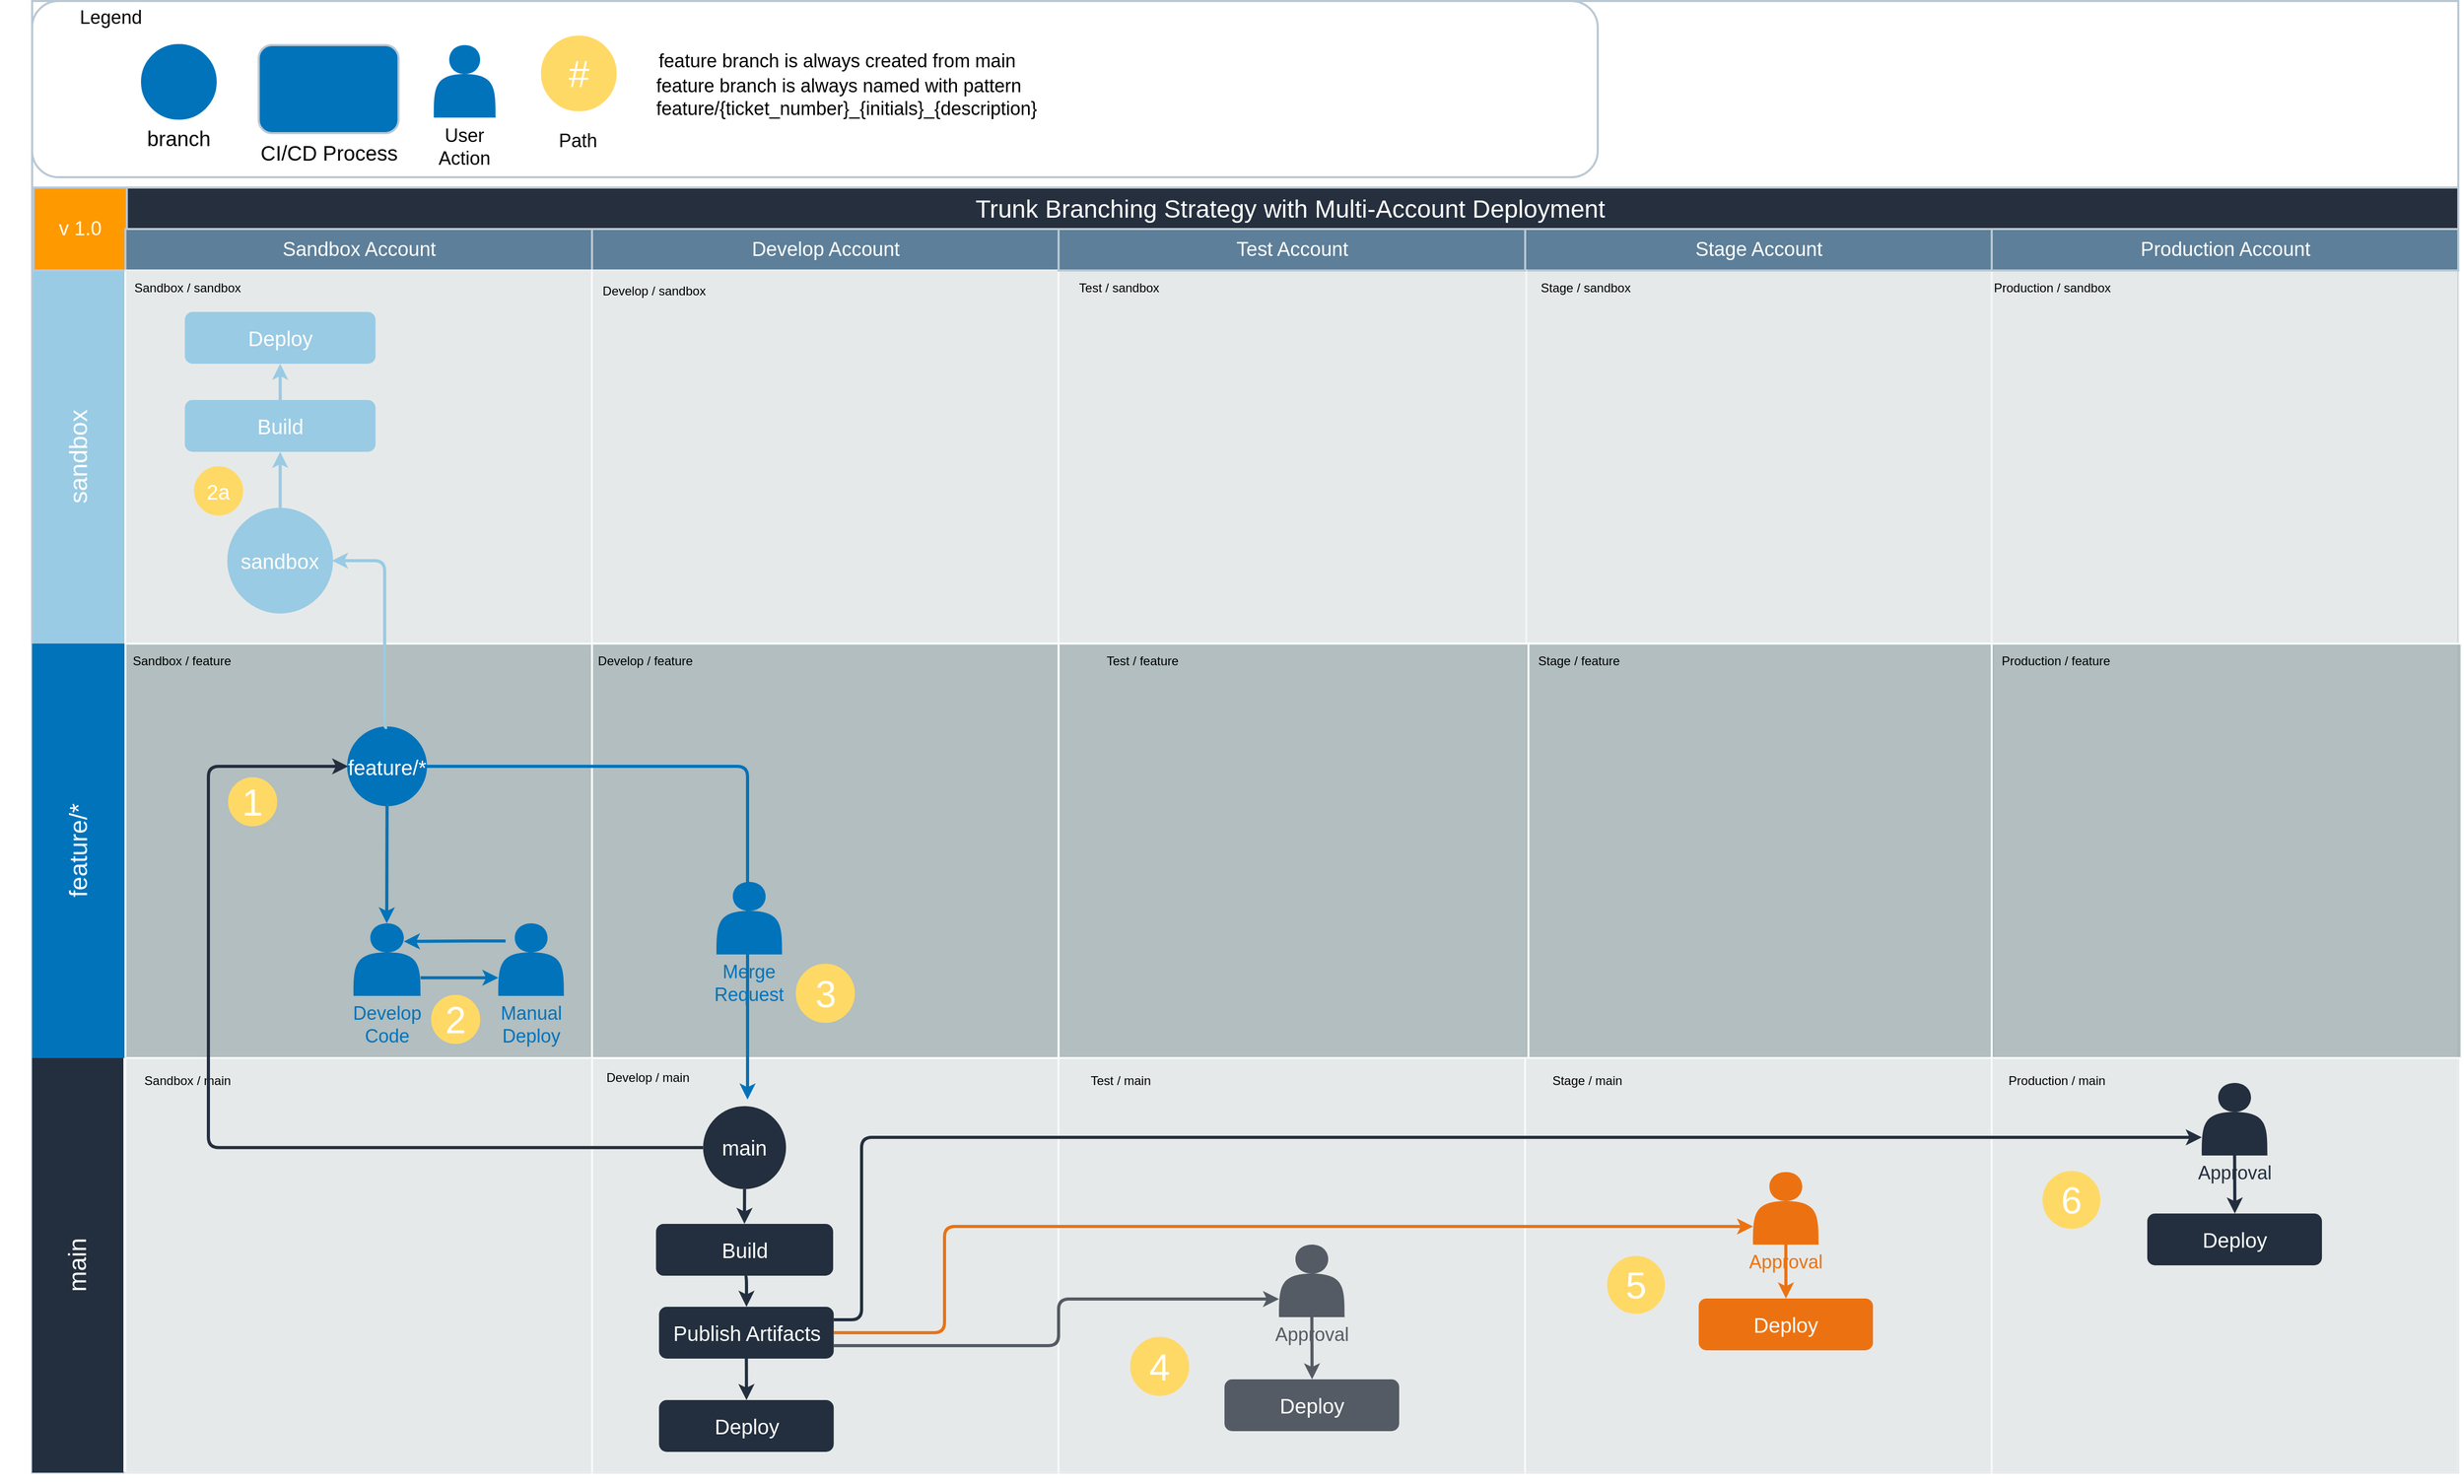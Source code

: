 <mxfile version="17.2.4" type="device"><diagram id="6a731a19-8d31-9384-78a2-239565b7b9f0" name="Page-1"><mxGraphModel dx="2733" dy="1470" grid="1" gridSize="10" guides="1" tooltips="1" connect="1" arrows="1" fold="1" page="1" pageScale="1" pageWidth="1169" pageHeight="827" background="none" math="0" shadow="0"><root><mxCell id="0"/><mxCell id="1" parent="0"/><mxCell id="vokwhN9IxyBYqzhj8d0K-812" value="" style="rounded=0;whiteSpace=wrap;html=1;labelBackgroundColor=none;fontFamily=Helvetica;fontSize=18;fontColor=#000000;strokeColor=#BAC8D3;strokeWidth=2;fillColor=#FFFFFF;" parent="1" vertex="1"><mxGeometry x="150" y="540" width="2340" height="1420" as="geometry"/></mxCell><mxCell id="vokwhN9IxyBYqzhj8d0K-710" value="" style="group" parent="1" vertex="1" connectable="0"><mxGeometry x="690" y="1570" width="450" height="400" as="geometry"/></mxCell><mxCell id="vokwhN9IxyBYqzhj8d0K-711" value="" style="strokeColor=#FFFFFF;fillColor=#D5DBDB;fontSize=18;strokeWidth=2;fontFamily=Helvetica;html=1;opacity=60;" parent="vokwhN9IxyBYqzhj8d0K-710" vertex="1"><mxGeometry y="-10" width="450" height="400" as="geometry"/></mxCell><mxCell id="vokwhN9IxyBYqzhj8d0K-712" value="&lt;font style=&quot;font-size: 12px&quot;&gt;Develop&lt;/font&gt;&lt;span style=&quot;font-size: 12px&quot;&gt;&amp;nbsp;/ main&lt;/span&gt;" style="text;html=1;strokeColor=none;fillColor=none;align=center;verticalAlign=middle;whiteSpace=wrap;rounded=0;labelBackgroundColor=none;fontFamily=Helvetica;fontSize=18;fontColor=#000000;" parent="vokwhN9IxyBYqzhj8d0K-710" vertex="1"><mxGeometry x="-8.882e-15" y="-10.004" width="108" height="33.058" as="geometry"/></mxCell><mxCell id="vokwhN9IxyBYqzhj8d0K-212" value="main" style="ellipse;whiteSpace=wrap;html=1;aspect=fixed;fontFamily=Helvetica;fontSize=20;fontColor=#FFFFFF;strokeColor=none;strokeWidth=2;fillColor=#232F3E;" parent="vokwhN9IxyBYqzhj8d0K-710" vertex="1"><mxGeometry x="107.13" y="36.36" width="80" height="80" as="geometry"/></mxCell><mxCell id="vokwhN9IxyBYqzhj8d0K-258" value="Build" style="rounded=1;fillColor=#232F3E;strokeColor=none;strokeWidth=2;fontFamily=Helvetica;html=1;gradientColor=none;fontSize=20;fontColor=#FFFFFF" parent="vokwhN9IxyBYqzhj8d0K-710" vertex="1"><mxGeometry x="61.72" y="150" width="170.83" height="50" as="geometry"/></mxCell><mxCell id="vokwhN9IxyBYqzhj8d0K-263" value="Publish Artifacts" style="rounded=1;fillColor=#232F3E;strokeColor=none;strokeWidth=2;fontFamily=Helvetica;html=1;gradientColor=none;fontSize=20;fontColor=#FFFFFF" parent="vokwhN9IxyBYqzhj8d0K-710" vertex="1"><mxGeometry x="64.62" y="230" width="168.5" height="50" as="geometry"/></mxCell><mxCell id="vokwhN9IxyBYqzhj8d0K-265" value="" style="edgeStyle=elbowEdgeStyle;elbow=horizontal;strokeWidth=3;strokeColor=#232F3E;fontFamily=Helvetica;html=1;exitX=0.5;exitY=1;exitDx=0;exitDy=0;entryX=0.5;entryY=0;entryDx=0;entryDy=0;" parent="vokwhN9IxyBYqzhj8d0K-710" source="vokwhN9IxyBYqzhj8d0K-212" target="vokwhN9IxyBYqzhj8d0K-258" edge="1"><mxGeometry x="131.059" y="514.86" width="131.973" height="100" as="geometry"><mxPoint x="496.57" y="600" as="sourcePoint"/><mxPoint x="486.89" y="790" as="targetPoint"/><Array as="points"/></mxGeometry></mxCell><mxCell id="vokwhN9IxyBYqzhj8d0K-266" value="" style="edgeStyle=elbowEdgeStyle;elbow=horizontal;strokeWidth=3;strokeColor=#232F3E;fontFamily=Helvetica;html=1;entryX=0.5;entryY=0;entryDx=0;entryDy=0;exitX=0.5;exitY=1;exitDx=0;exitDy=0;" parent="vokwhN9IxyBYqzhj8d0K-710" source="vokwhN9IxyBYqzhj8d0K-258" target="vokwhN9IxyBYqzhj8d0K-263" edge="1"><mxGeometry x="-31.831" y="534.86" width="131.973" height="100" as="geometry"><mxPoint x="323.68" y="750" as="sourcePoint"/><mxPoint x="147" y="300" as="targetPoint"/><Array as="points"><mxPoint x="149" y="280"/></Array></mxGeometry></mxCell><mxCell id="G19nDHUB98t_2tu3P4ax-154" value="Deploy" style="rounded=1;fillColor=#232F3E;strokeColor=none;strokeWidth=2;fontFamily=Helvetica;html=1;gradientColor=none;fontSize=20;fontColor=#FFFFFF" vertex="1" parent="vokwhN9IxyBYqzhj8d0K-710"><mxGeometry x="64.62" y="320" width="168.5" height="50" as="geometry"/></mxCell><mxCell id="G19nDHUB98t_2tu3P4ax-155" value="" style="edgeStyle=elbowEdgeStyle;elbow=horizontal;strokeWidth=3;strokeColor=#232F3E;fontFamily=Helvetica;html=1;exitX=0.5;exitY=1;exitDx=0;exitDy=0;entryX=0.5;entryY=0;entryDx=0;entryDy=0;" edge="1" parent="vokwhN9IxyBYqzhj8d0K-710" source="vokwhN9IxyBYqzhj8d0K-263" target="G19nDHUB98t_2tu3P4ax-154"><mxGeometry x="-548.941" y="-1045.14" width="131.973" height="100" as="geometry"><mxPoint x="157.13" y="126.36" as="sourcePoint"/><mxPoint x="157.135" y="160" as="targetPoint"/><Array as="points"/></mxGeometry></mxCell><mxCell id="56" value="Trunk Branching Strategy with Multi-Account Deployment" style="strokeColor=#BAC8D3;fillColor=#252F3E;fontSize=24;strokeWidth=2;fontFamily=Helvetica;html=1;fontColor=#FFFFFF;fontStyle=0;spacingBottom=8;spacingRight=0;spacingLeft=83;" parent="1" vertex="1"><mxGeometry x="152.66" y="720" width="2337.34" height="50" as="geometry"/></mxCell><mxCell id="57" value="sandbox" style="strokeColor=none;fillColor=#99CBE4;fontSize=24;strokeWidth=2;horizontal=0;fontFamily=Helvetica;html=1;fontColor=#FFFFFF;fontStyle=0" parent="1" vertex="1"><mxGeometry x="151" y="800" width="88" height="360" as="geometry"/></mxCell><mxCell id="59" value="v 1.0" style="strokeColor=#BAC8D3;fillColor=#FF9900;fontSize=19;strokeWidth=2;fontFamily=Helvetica;html=1;labelBackgroundColor=none;fontColor=#FFFFFF;" parent="1" vertex="1"><mxGeometry x="151.33" y="720" width="90" height="80" as="geometry"/></mxCell><mxCell id="140" value="" style="group" parent="1" vertex="1" connectable="0"><mxGeometry x="240" y="760" width="1940" height="800" as="geometry"/></mxCell><mxCell id="141" value="Sandbox Account" style="strokeColor=#BAC8D3;fillColor=#5d7f99;fontSize=19;strokeWidth=2;fontFamily=Helvetica;html=1;labelBackgroundColor=none;fontColor=#FFFFFF;" parent="140" vertex="1"><mxGeometry width="450" height="40" as="geometry"/></mxCell><mxCell id="142" value="Develop Account" style="strokeColor=#BAC8D3;fillColor=#5d7f99;fontSize=19;strokeWidth=2;fontFamily=Helvetica;html=1;labelBackgroundColor=none;fontColor=#FFFFFF;" parent="140" vertex="1"><mxGeometry x="450" width="450" height="40" as="geometry"/></mxCell><mxCell id="vokwhN9IxyBYqzhj8d0K-638" value="" style="group" parent="140" vertex="1" connectable="0"><mxGeometry x="1401.42" y="-40" width="451" height="440" as="geometry"/></mxCell><mxCell id="vokwhN9IxyBYqzhj8d0K-639" value="" style="group" parent="vokwhN9IxyBYqzhj8d0K-638" vertex="1" connectable="0"><mxGeometry x="-51.42" y="80" width="451.004" height="360" as="geometry"/></mxCell><mxCell id="vokwhN9IxyBYqzhj8d0K-640" value="" style="strokeColor=#FFFFFF;fillColor=#D5DBDB;fontSize=18;strokeWidth=2;fontFamily=Helvetica;html=1;opacity=60;" parent="vokwhN9IxyBYqzhj8d0K-639" vertex="1"><mxGeometry x="0.004" width="451" height="360" as="geometry"/></mxCell><mxCell id="vokwhN9IxyBYqzhj8d0K-641" value="&lt;font style=&quot;font-size: 12px&quot;&gt;Stage&lt;/font&gt;&lt;span style=&quot;font-size: 12px&quot;&gt;&amp;nbsp;/ sandbox&lt;/span&gt;" style="text;html=1;strokeColor=none;fillColor=none;align=center;verticalAlign=middle;whiteSpace=wrap;rounded=0;labelBackgroundColor=none;fontFamily=Helvetica;fontSize=18;fontColor=#000000;" parent="vokwhN9IxyBYqzhj8d0K-639" vertex="1"><mxGeometry width="117.44" height="30" as="geometry"/></mxCell><mxCell id="vokwhN9IxyBYqzhj8d0K-637" value="Stage Account" style="strokeColor=#BAC8D3;fillColor=#5d7f99;fontSize=19;strokeWidth=2;fontFamily=Helvetica;html=1;labelBackgroundColor=none;fontColor=#FFFFFF;" parent="vokwhN9IxyBYqzhj8d0K-638" vertex="1"><mxGeometry x="-51.42" y="40" width="450" height="40" as="geometry"/></mxCell><mxCell id="vokwhN9IxyBYqzhj8d0K-642" value="" style="group" parent="140" vertex="1" connectable="0"><mxGeometry x="1350" y="400" width="453.16" height="400" as="geometry"/></mxCell><mxCell id="vokwhN9IxyBYqzhj8d0K-643" value="" style="strokeColor=#FFFFFF;fillColor=#AAB7B8;fontSize=18;strokeWidth=2;fontFamily=Helvetica;html=1;opacity=90;" parent="vokwhN9IxyBYqzhj8d0K-642" vertex="1"><mxGeometry width="453.16" height="400" as="geometry"/></mxCell><mxCell id="vokwhN9IxyBYqzhj8d0K-644" value="&lt;span style=&quot;font-size: 12px&quot;&gt;Stage / feature&lt;/span&gt;" style="text;html=1;strokeColor=none;fillColor=none;align=center;verticalAlign=middle;whiteSpace=wrap;rounded=0;labelBackgroundColor=none;fontFamily=Helvetica;fontSize=18;fontColor=#000000;" parent="vokwhN9IxyBYqzhj8d0K-642" vertex="1"><mxGeometry x="3.96" width="96.04" height="30" as="geometry"/></mxCell><mxCell id="vokwhN9IxyBYqzhj8d0K-159" value="feature/*" style="strokeColor=none;fillColor=#0073BB;fontSize=24;strokeWidth=2;horizontal=0;fontFamily=Helvetica;html=1;fontColor=#FFFFFF;fontStyle=0" parent="1" vertex="1"><mxGeometry x="150" y="1160" width="90" height="400" as="geometry"/></mxCell><mxCell id="vokwhN9IxyBYqzhj8d0K-165" value="main" style="strokeColor=none;fillColor=#232F3E;fontSize=24;strokeWidth=2;horizontal=0;fontFamily=Helvetica;html=1;fontColor=#FFFFFF;fontStyle=0" parent="1" vertex="1"><mxGeometry x="150" y="1560" width="88.02" height="400" as="geometry"/></mxCell><mxCell id="vokwhN9IxyBYqzhj8d0K-478" value="" style="group" parent="1" vertex="1" connectable="0"><mxGeometry x="150" y="540" width="1510" height="170" as="geometry"/></mxCell><mxCell id="vokwhN9IxyBYqzhj8d0K-275" value="" style="rounded=1;whiteSpace=wrap;html=1;labelBackgroundColor=none;fontFamily=Helvetica;fontSize=18;fontColor=#000000;strokeColor=#BAC8D3;strokeWidth=2;fillColor=#FFFFFF;" parent="vokwhN9IxyBYqzhj8d0K-478" vertex="1"><mxGeometry width="1510" height="170" as="geometry"/></mxCell><mxCell id="vokwhN9IxyBYqzhj8d0K-210" value="branch" style="ellipse;whiteSpace=wrap;html=1;aspect=fixed;fontFamily=Helvetica;fontSize=20;fontColor=#000000;strokeColor=#0073BB;strokeWidth=2;fillColor=#0073BB;verticalAlign=top;labelPosition=center;verticalLabelPosition=bottom;align=center;" parent="vokwhN9IxyBYqzhj8d0K-478" vertex="1"><mxGeometry x="105.965" y="42.5" width="71.053" height="71.053" as="geometry"/></mxCell><mxCell id="vokwhN9IxyBYqzhj8d0K-211" value="CI/CD&amp;nbsp;Process" style="rounded=1;whiteSpace=wrap;html=1;fontFamily=Helvetica;fontSize=20;fontColor=#000000;strokeColor=#BAC8D3;strokeWidth=2;fillColor=#0073BB;labelPosition=center;verticalLabelPosition=bottom;align=center;verticalAlign=top;" parent="vokwhN9IxyBYqzhj8d0K-478" vertex="1"><mxGeometry x="218.553" y="42.5" width="134.817" height="85" as="geometry"/></mxCell><mxCell id="vokwhN9IxyBYqzhj8d0K-276" value="Legend" style="text;html=1;strokeColor=none;fillColor=none;align=center;verticalAlign=middle;whiteSpace=wrap;rounded=0;labelBackgroundColor=none;fontFamily=Helvetica;fontSize=18;fontColor=#000000;" parent="vokwhN9IxyBYqzhj8d0K-478" vertex="1"><mxGeometry x="-30.276" width="211.93" height="31.875" as="geometry"/></mxCell><mxCell id="vokwhN9IxyBYqzhj8d0K-596" value="&lt;font color=&quot;#000000&quot;&gt;User&lt;br&gt;Action&lt;br&gt;&lt;/font&gt;" style="shape=actor;whiteSpace=wrap;html=1;labelBackgroundColor=none;fontFamily=Helvetica;fontSize=18;fontColor=#FFFFFF;strokeColor=none;strokeWidth=2;fillColor=#0073BB;verticalAlign=top;labelPosition=center;verticalLabelPosition=bottom;align=center;" parent="vokwhN9IxyBYqzhj8d0K-478" vertex="1"><mxGeometry x="387.434" y="42.5" width="59.605" height="70" as="geometry"/></mxCell><mxCell id="vokwhN9IxyBYqzhj8d0K-548" value="" style="group" parent="vokwhN9IxyBYqzhj8d0K-478" vertex="1" connectable="0"><mxGeometry x="491.741" y="34.38" width="123.06" height="116.875" as="geometry"/></mxCell><mxCell id="vokwhN9IxyBYqzhj8d0K-546" value="&lt;font style=&quot;font-size: 36px&quot;&gt;#&lt;/font&gt;" style="ellipse;whiteSpace=wrap;html=1;aspect=fixed;fontFamily=Helvetica;fontSize=20;fontColor=#FFFFFF;strokeColor=#FFD966;strokeWidth=2;fillColor=#FFD966;" parent="vokwhN9IxyBYqzhj8d0K-548" vertex="1"><mxGeometry width="71.053" height="71.053" as="geometry"/></mxCell><mxCell id="vokwhN9IxyBYqzhj8d0K-547" value="Path" style="text;html=1;strokeColor=none;fillColor=none;align=center;verticalAlign=middle;whiteSpace=wrap;rounded=0;labelBackgroundColor=none;fontFamily=Helvetica;fontSize=18;fontColor=#000000;" parent="vokwhN9IxyBYqzhj8d0K-548" vertex="1"><mxGeometry x="-26.818" y="85" width="123.056" height="31.875" as="geometry"/></mxCell><mxCell id="vokwhN9IxyBYqzhj8d0K-555" value="feature branch is always created from main" style="text;html=1;strokeColor=none;fillColor=none;align=center;verticalAlign=middle;whiteSpace=wrap;rounded=0;labelBackgroundColor=none;fontFamily=Helvetica;fontSize=18;fontColor=#000000;" parent="vokwhN9IxyBYqzhj8d0K-478" vertex="1"><mxGeometry x="589.997" y="42.5" width="372.533" height="30" as="geometry"/></mxCell><mxCell id="VLZ5S39NFWa1cRlREQuX-178" value="feature branch is always named with pattern feature/{ticket_number}_{initials}_{description}" style="text;html=1;strokeColor=none;fillColor=none;align=left;verticalAlign=middle;whiteSpace=wrap;rounded=0;labelBackgroundColor=none;fontFamily=Helvetica;fontSize=18;fontColor=#000000;" parent="vokwhN9IxyBYqzhj8d0K-478" vertex="1"><mxGeometry x="599.997" y="77.82" width="372.533" height="30" as="geometry"/></mxCell><mxCell id="vokwhN9IxyBYqzhj8d0K-601" value="" style="group" parent="1" vertex="1" connectable="0"><mxGeometry x="240" y="1160" width="450" height="400" as="geometry"/></mxCell><mxCell id="vokwhN9IxyBYqzhj8d0K-160" value="" style="strokeColor=#FFFFFF;fillColor=#AAB7B8;fontSize=18;strokeWidth=2;fontFamily=Helvetica;html=1;opacity=90;" parent="vokwhN9IxyBYqzhj8d0K-601" vertex="1"><mxGeometry width="450" height="400" as="geometry"/></mxCell><mxCell id="vokwhN9IxyBYqzhj8d0K-482" value="&lt;font style=&quot;font-size: 12px&quot;&gt;Sandbox&lt;/font&gt;&lt;span style=&quot;font-size: 12px&quot;&gt;&amp;nbsp;/ feature&lt;/span&gt;" style="text;html=1;strokeColor=none;fillColor=none;align=center;verticalAlign=middle;whiteSpace=wrap;rounded=0;labelBackgroundColor=none;fontFamily=Helvetica;fontSize=18;fontColor=#000000;" parent="vokwhN9IxyBYqzhj8d0K-601" vertex="1"><mxGeometry x="6.066" width="97.059" height="30" as="geometry"/></mxCell><mxCell id="vokwhN9IxyBYqzhj8d0K-592" value="Develop Code" style="shape=actor;whiteSpace=wrap;html=1;labelBackgroundColor=none;fontFamily=Helvetica;fontSize=18;fontColor=#0073BB;strokeColor=none;strokeWidth=2;fillColor=#0073BB;verticalAlign=top;labelPosition=center;verticalLabelPosition=bottom;align=center;" parent="vokwhN9IxyBYqzhj8d0K-601" vertex="1"><mxGeometry x="220" y="270" width="64.67" height="70" as="geometry"/></mxCell><mxCell id="vokwhN9IxyBYqzhj8d0K-231" value="" style="edgeStyle=elbowEdgeStyle;elbow=horizontal;strokeWidth=3;strokeColor=#0073BB;fontFamily=Helvetica;html=1;entryX=0.75;entryY=0.25;entryDx=0;entryDy=0;entryPerimeter=0;" parent="vokwhN9IxyBYqzhj8d0K-601" target="vokwhN9IxyBYqzhj8d0K-592" edge="1"><mxGeometry x="-228.552" y="437.75" width="91.272" height="100" as="geometry"><mxPoint x="366.587" y="287" as="sourcePoint"/><mxPoint x="262.847" y="284" as="targetPoint"/><Array as="points"><mxPoint x="325.091" y="280"/></Array></mxGeometry></mxCell><mxCell id="vokwhN9IxyBYqzhj8d0K-520" value="&lt;font style=&quot;font-size: 36px&quot;&gt;2&lt;/font&gt;" style="ellipse;whiteSpace=wrap;html=1;aspect=fixed;fontFamily=Helvetica;fontSize=20;fontColor=#FFFFFF;strokeColor=#FFD966;strokeWidth=2;fillColor=#FFD966;" parent="vokwhN9IxyBYqzhj8d0K-601" vertex="1"><mxGeometry x="295.77" y="340" width="45.33" height="45.33" as="geometry"/></mxCell><mxCell id="vokwhN9IxyBYqzhj8d0K-593" value="Manual Deploy" style="shape=actor;whiteSpace=wrap;html=1;labelBackgroundColor=none;fontFamily=Helvetica;fontSize=18;fontColor=#0073BB;strokeColor=none;strokeWidth=2;fillColor=#0073BB;verticalAlign=top;labelPosition=center;verticalLabelPosition=bottom;align=center;" parent="vokwhN9IxyBYqzhj8d0K-601" vertex="1"><mxGeometry x="359.67" y="270" width="63.27" height="70" as="geometry"/></mxCell><mxCell id="vokwhN9IxyBYqzhj8d0K-588" value="" style="edgeStyle=elbowEdgeStyle;elbow=horizontal;strokeWidth=3;strokeColor=#0073BB;fontFamily=Helvetica;html=1;entryX=0;entryY=0.75;entryDx=0;entryDy=0;exitX=1;exitY=0.75;exitDx=0;exitDy=0;" parent="vokwhN9IxyBYqzhj8d0K-601" source="vokwhN9IxyBYqzhj8d0K-592" target="vokwhN9IxyBYqzhj8d0K-593" edge="1"><mxGeometry x="-97.149" y="575.25" width="91.272" height="100" as="geometry"><mxPoint x="277.461" y="185.0" as="sourcePoint"/><mxPoint x="277.461" y="220.0" as="targetPoint"/><Array as="points"/></mxGeometry></mxCell><mxCell id="vokwhN9IxyBYqzhj8d0K-207" value="feature/*" style="ellipse;whiteSpace=wrap;html=1;aspect=fixed;fontFamily=Helvetica;fontSize=20;fontColor=#FFFFFF;strokeColor=#0073BB;strokeWidth=2;fillColor=#0073BB;" parent="vokwhN9IxyBYqzhj8d0K-601" vertex="1"><mxGeometry x="214.831" y="81" width="75" height="75" as="geometry"/></mxCell><mxCell id="vokwhN9IxyBYqzhj8d0K-224" value="" style="edgeStyle=elbowEdgeStyle;elbow=horizontal;strokeWidth=3;strokeColor=#0073BB;fontFamily=Helvetica;html=1;entryX=0.5;entryY=0;entryDx=0;entryDy=0;exitX=0.5;exitY=1;exitDx=0;exitDy=0;" parent="vokwhN9IxyBYqzhj8d0K-601" source="vokwhN9IxyBYqzhj8d0K-207" target="vokwhN9IxyBYqzhj8d0K-592" edge="1"><mxGeometry x="-300.748" y="830" width="91.272" height="100" as="geometry"><mxPoint x="214.394" y="67" as="sourcePoint"/><mxPoint x="170.222" y="72.5" as="targetPoint"/><Array as="points"><mxPoint x="252" y="210"/><mxPoint x="288" y="220"/><mxPoint x="106.506" y="840"/><mxPoint x="89.001" y="950"/></Array></mxGeometry></mxCell><mxCell id="vokwhN9IxyBYqzhj8d0K-518" value="&lt;font style=&quot;font-size: 36px&quot;&gt;1&lt;/font&gt;" style="ellipse;whiteSpace=wrap;html=1;aspect=fixed;fontFamily=Helvetica;fontSize=20;fontColor=#FFFFFF;strokeColor=#FFD966;strokeWidth=2;fillColor=#FFD966;" parent="vokwhN9IxyBYqzhj8d0K-601" vertex="1"><mxGeometry x="100" y="130" width="45.33" height="45.33" as="geometry"/></mxCell><mxCell id="vokwhN9IxyBYqzhj8d0K-602" value="" style="group" parent="1" vertex="1" connectable="0"><mxGeometry x="240" y="800" width="450" height="360" as="geometry"/></mxCell><mxCell id="68" value="" style="strokeColor=#FFFFFF;fillColor=#D5DBDB;fontSize=18;strokeWidth=2;fontFamily=Helvetica;html=1;opacity=60;" parent="vokwhN9IxyBYqzhj8d0K-602" vertex="1"><mxGeometry width="450" height="360" as="geometry"/></mxCell><mxCell id="vokwhN9IxyBYqzhj8d0K-481" value="&lt;font style=&quot;font-size: 12px&quot;&gt;Sandbox&lt;/font&gt;&lt;span style=&quot;font-size: 12px&quot;&gt;&amp;nbsp;/ sandbox&lt;/span&gt;" style="text;html=1;strokeColor=none;fillColor=none;align=center;verticalAlign=middle;whiteSpace=wrap;rounded=0;labelBackgroundColor=none;fontFamily=Helvetica;fontSize=18;fontColor=#000000;" parent="vokwhN9IxyBYqzhj8d0K-602" vertex="1"><mxGeometry x="6.919" width="105.581" height="30" as="geometry"/></mxCell><mxCell id="vokwhN9IxyBYqzhj8d0K-519" value="&lt;font style=&quot;font-size: 20px;&quot;&gt;2a&lt;/font&gt;" style="ellipse;whiteSpace=wrap;html=1;aspect=fixed;fontFamily=Helvetica;fontSize=20;fontColor=#FFFFFF;strokeColor=#FFD966;strokeWidth=2;fillColor=#FFD966;" parent="vokwhN9IxyBYqzhj8d0K-602" vertex="1"><mxGeometry x="67.12" y="190" width="45.38" height="45.38" as="geometry"/></mxCell><mxCell id="vokwhN9IxyBYqzhj8d0K-232" value="sandbox" style="ellipse;whiteSpace=wrap;html=1;aspect=fixed;fontFamily=Helvetica;fontSize=20;fontColor=#FFFFFF;strokeColor=#99CBE4;strokeWidth=2;fillColor=#99CBE4;" parent="vokwhN9IxyBYqzhj8d0K-602" vertex="1"><mxGeometry x="99.23" y="230" width="100" height="100" as="geometry"/></mxCell><mxCell id="90" value="Build" style="rounded=1;fillColor=#99CBE4;strokeColor=none;strokeWidth=2;fontFamily=Helvetica;html=1;gradientColor=none;fontSize=20;fontColor=#FFFFFF" parent="vokwhN9IxyBYqzhj8d0K-602" vertex="1"><mxGeometry x="57.29" y="125" width="183.88" height="50" as="geometry"/></mxCell><mxCell id="vokwhN9IxyBYqzhj8d0K-235" value="Deploy" style="rounded=1;fillColor=#99CBE4;strokeColor=none;strokeWidth=2;fontFamily=Helvetica;html=1;gradientColor=none;fontSize=20;fontColor=#FFFFFF" parent="vokwhN9IxyBYqzhj8d0K-602" vertex="1"><mxGeometry x="57.29" y="40" width="183.88" height="50" as="geometry"/></mxCell><mxCell id="vokwhN9IxyBYqzhj8d0K-558" value="" style="edgeStyle=elbowEdgeStyle;elbow=vertical;strokeWidth=3;strokeColor=#99CBE4;fontFamily=Helvetica;html=1;entryX=0.5;entryY=1;entryDx=0;entryDy=0;exitX=0.5;exitY=0;exitDx=0;exitDy=0;" parent="vokwhN9IxyBYqzhj8d0K-602" source="vokwhN9IxyBYqzhj8d0K-232" target="90" edge="1"><mxGeometry x="-212.671" y="340" width="131.973" height="100" as="geometry"><mxPoint x="246.19" y="140" as="sourcePoint"/><mxPoint x="246.19" y="100" as="targetPoint"/><Array as="points"><mxPoint x="220" y="200"/></Array></mxGeometry></mxCell><mxCell id="vokwhN9IxyBYqzhj8d0K-236" value="" style="edgeStyle=elbowEdgeStyle;elbow=vertical;strokeWidth=3;strokeColor=#99CBE4;fontFamily=Helvetica;html=1;entryX=0.5;entryY=1;entryDx=0;entryDy=0;exitX=0.5;exitY=0;exitDx=0;exitDy=0;exitPerimeter=0;" parent="vokwhN9IxyBYqzhj8d0K-602" source="90" target="vokwhN9IxyBYqzhj8d0K-235" edge="1"><mxGeometry x="-222.671" y="330" width="131.973" height="100" as="geometry"><mxPoint x="259.19" y="260" as="sourcePoint"/><mxPoint x="367.19" y="230" as="targetPoint"/><Array as="points"><mxPoint x="170" y="110"/><mxPoint x="340.88" y="450"/></Array></mxGeometry></mxCell><mxCell id="vokwhN9IxyBYqzhj8d0K-603" value="" style="group" parent="1" vertex="1" connectable="0"><mxGeometry x="690" y="800" width="450" height="360" as="geometry"/></mxCell><mxCell id="75" value="" style="strokeColor=#FFFFFF;fillColor=#D5DBDB;fontSize=18;strokeWidth=2;fontFamily=Helvetica;html=1;opacity=60;" parent="vokwhN9IxyBYqzhj8d0K-603" vertex="1"><mxGeometry width="450" height="360" as="geometry"/></mxCell><mxCell id="vokwhN9IxyBYqzhj8d0K-494" value="&lt;font style=&quot;font-size: 12px&quot;&gt;Develop&lt;/font&gt;&lt;span style=&quot;font-size: 12px&quot;&gt;&amp;nbsp;/ sandbox&lt;/span&gt;" style="text;html=1;strokeColor=none;fillColor=none;align=center;verticalAlign=middle;whiteSpace=wrap;rounded=0;labelBackgroundColor=none;fontFamily=Helvetica;fontSize=18;fontColor=#000000;" parent="vokwhN9IxyBYqzhj8d0K-603" vertex="1"><mxGeometry x="6.01" y="2.975" width="108" height="29.752" as="geometry"/></mxCell><mxCell id="vokwhN9IxyBYqzhj8d0K-606" value="" style="group" parent="1" vertex="1" connectable="0"><mxGeometry x="1190.42" y="720" width="451" height="440" as="geometry"/></mxCell><mxCell id="vokwhN9IxyBYqzhj8d0K-607" value="" style="group" parent="vokwhN9IxyBYqzhj8d0K-606" vertex="1" connectable="0"><mxGeometry x="-50.42" y="80" width="451.004" height="360" as="geometry"/></mxCell><mxCell id="82" value="" style="strokeColor=#FFFFFF;fillColor=#D5DBDB;fontSize=18;strokeWidth=2;fontFamily=Helvetica;html=1;opacity=60;" parent="vokwhN9IxyBYqzhj8d0K-607" vertex="1"><mxGeometry x="0.004" width="451" height="360" as="geometry"/></mxCell><mxCell id="vokwhN9IxyBYqzhj8d0K-495" value="&lt;font style=&quot;font-size: 12px&quot;&gt;Test&lt;/font&gt;&lt;span style=&quot;font-size: 12px&quot;&gt;&amp;nbsp;/ sandbox&lt;/span&gt;" style="text;html=1;strokeColor=none;fillColor=none;align=center;verticalAlign=middle;whiteSpace=wrap;rounded=0;labelBackgroundColor=none;fontFamily=Helvetica;fontSize=18;fontColor=#000000;" parent="vokwhN9IxyBYqzhj8d0K-607" vertex="1"><mxGeometry width="117.44" height="30" as="geometry"/></mxCell><mxCell id="vokwhN9IxyBYqzhj8d0K-605" value="Test Account" style="strokeColor=#BAC8D3;fillColor=#5d7f99;fontSize=19;strokeWidth=2;fontFamily=Helvetica;html=1;labelBackgroundColor=none;fontColor=#FFFFFF;" parent="vokwhN9IxyBYqzhj8d0K-606" vertex="1"><mxGeometry x="-50.42" y="40" width="450" height="40" as="geometry"/></mxCell><mxCell id="vokwhN9IxyBYqzhj8d0K-600" value="" style="group" parent="1" vertex="1" connectable="0"><mxGeometry x="690" y="1160" width="450" height="400" as="geometry"/></mxCell><mxCell id="vokwhN9IxyBYqzhj8d0K-161" value="" style="strokeColor=#FFFFFF;fillColor=#AAB7B8;fontSize=18;strokeWidth=2;fontFamily=Helvetica;html=1;opacity=90;" parent="vokwhN9IxyBYqzhj8d0K-600" vertex="1"><mxGeometry width="450" height="400" as="geometry"/></mxCell><mxCell id="vokwhN9IxyBYqzhj8d0K-493" value="&lt;font style=&quot;font-size: 12px&quot;&gt;Develop&lt;/font&gt;&lt;span style=&quot;font-size: 12px&quot;&gt;&amp;nbsp;/ feature&lt;/span&gt;" style="text;html=1;strokeColor=none;fillColor=none;align=center;verticalAlign=middle;whiteSpace=wrap;rounded=0;labelBackgroundColor=none;fontFamily=Helvetica;fontSize=18;fontColor=#000000;" parent="vokwhN9IxyBYqzhj8d0K-600" vertex="1"><mxGeometry x="3.932" width="95.37" height="30" as="geometry"/></mxCell><mxCell id="VLZ5S39NFWa1cRlREQuX-172" value="Merge&lt;br&gt;Request" style="shape=actor;whiteSpace=wrap;html=1;labelBackgroundColor=none;fontFamily=Helvetica;fontSize=18;fontColor=#0073BB;strokeColor=none;strokeWidth=2;fillColor=#0073BB;verticalAlign=top;labelPosition=center;verticalLabelPosition=bottom;align=center;" parent="vokwhN9IxyBYqzhj8d0K-600" vertex="1"><mxGeometry x="120" y="230" width="63.27" height="70" as="geometry"/></mxCell><mxCell id="vokwhN9IxyBYqzhj8d0K-522" value="&lt;font style=&quot;font-size: 36px&quot;&gt;3&lt;/font&gt;" style="ellipse;whiteSpace=wrap;html=1;aspect=fixed;fontFamily=Helvetica;fontSize=20;fontColor=#FFFFFF;strokeColor=#FFD966;strokeWidth=2;fillColor=#FFD966;" parent="vokwhN9IxyBYqzhj8d0K-600" vertex="1"><mxGeometry x="197.5" y="310" width="55" height="55" as="geometry"/></mxCell><mxCell id="vokwhN9IxyBYqzhj8d0K-613" value="" style="group" parent="1" vertex="1" connectable="0"><mxGeometry x="1169" y="1160" width="453.16" height="400" as="geometry"/></mxCell><mxCell id="vokwhN9IxyBYqzhj8d0K-614" value="" style="strokeColor=#FFFFFF;fillColor=#AAB7B8;fontSize=18;strokeWidth=2;fontFamily=Helvetica;html=1;opacity=90;" parent="vokwhN9IxyBYqzhj8d0K-613" vertex="1"><mxGeometry x="-29" width="453.16" height="400" as="geometry"/></mxCell><mxCell id="vokwhN9IxyBYqzhj8d0K-615" value="&lt;span style=&quot;font-size: 12px&quot;&gt;Test / feature&lt;/span&gt;" style="text;html=1;strokeColor=none;fillColor=none;align=center;verticalAlign=middle;whiteSpace=wrap;rounded=0;labelBackgroundColor=none;fontFamily=Helvetica;fontSize=18;fontColor=#000000;" parent="vokwhN9IxyBYqzhj8d0K-613" vertex="1"><mxGeometry x="3.96" width="96.04" height="30" as="geometry"/></mxCell><mxCell id="vokwhN9IxyBYqzhj8d0K-650" value="" style="group" parent="1" vertex="1" connectable="0"><mxGeometry x="2040" y="1160" width="453.16" height="400" as="geometry"/></mxCell><mxCell id="vokwhN9IxyBYqzhj8d0K-651" value="" style="strokeColor=#FFFFFF;fillColor=#AAB7B8;fontSize=18;strokeWidth=2;fontFamily=Helvetica;html=1;opacity=90;" parent="vokwhN9IxyBYqzhj8d0K-650" vertex="1"><mxGeometry width="453.16" height="400" as="geometry"/></mxCell><mxCell id="vokwhN9IxyBYqzhj8d0K-652" value="&lt;span style=&quot;font-size: 12px&quot;&gt;Production / feature&lt;/span&gt;" style="text;html=1;strokeColor=none;fillColor=none;align=center;verticalAlign=middle;whiteSpace=wrap;rounded=0;labelBackgroundColor=none;fontFamily=Helvetica;fontSize=18;fontColor=#000000;" parent="vokwhN9IxyBYqzhj8d0K-650" vertex="1"><mxGeometry x="3.96" width="116.04" height="30" as="geometry"/></mxCell><mxCell id="vokwhN9IxyBYqzhj8d0K-706" value="" style="group" parent="1" vertex="1" connectable="0"><mxGeometry x="240" y="1560" width="450" height="400" as="geometry"/></mxCell><mxCell id="vokwhN9IxyBYqzhj8d0K-707" value="" style="strokeColor=#FFFFFF;fillColor=#D5DBDB;fontSize=18;strokeWidth=2;fontFamily=Helvetica;html=1;opacity=60;" parent="vokwhN9IxyBYqzhj8d0K-706" vertex="1"><mxGeometry width="450" height="400" as="geometry"/></mxCell><mxCell id="vokwhN9IxyBYqzhj8d0K-708" value="&lt;font style=&quot;font-size: 12px&quot;&gt;Sandbox&lt;/font&gt;&lt;span style=&quot;font-size: 12px&quot;&gt;&amp;nbsp;/ main&lt;/span&gt;" style="text;html=1;strokeColor=none;fillColor=none;align=center;verticalAlign=middle;whiteSpace=wrap;rounded=0;labelBackgroundColor=none;fontFamily=Helvetica;fontSize=18;fontColor=#000000;" parent="vokwhN9IxyBYqzhj8d0K-706" vertex="1"><mxGeometry x="6.01" y="3.306" width="108.0" height="33.058" as="geometry"/></mxCell><mxCell id="vokwhN9IxyBYqzhj8d0K-714" value="" style="group" parent="1" vertex="1" connectable="0"><mxGeometry x="1140" y="1560" width="450" height="400" as="geometry"/></mxCell><mxCell id="vokwhN9IxyBYqzhj8d0K-715" value="" style="strokeColor=#FFFFFF;fillColor=#D5DBDB;fontSize=18;strokeWidth=2;fontFamily=Helvetica;html=1;opacity=60;" parent="vokwhN9IxyBYqzhj8d0K-714" vertex="1"><mxGeometry width="450" height="400" as="geometry"/></mxCell><mxCell id="vokwhN9IxyBYqzhj8d0K-716" value="&lt;font style=&quot;font-size: 12px&quot;&gt;Test&lt;/font&gt;&lt;span style=&quot;font-size: 12px&quot;&gt;&amp;nbsp;/ main&lt;/span&gt;" style="text;html=1;strokeColor=none;fillColor=none;align=center;verticalAlign=middle;whiteSpace=wrap;rounded=0;labelBackgroundColor=none;fontFamily=Helvetica;fontSize=18;fontColor=#000000;" parent="vokwhN9IxyBYqzhj8d0K-714" vertex="1"><mxGeometry x="6.01" y="3.306" width="108" height="33.058" as="geometry"/></mxCell><mxCell id="VLZ5S39NFWa1cRlREQuX-149" value="&lt;font style=&quot;font-size: 36px&quot;&gt;4&lt;/font&gt;" style="ellipse;whiteSpace=wrap;html=1;aspect=fixed;fontFamily=Helvetica;fontSize=20;fontColor=#FFFFFF;strokeColor=#FFD966;strokeWidth=2;fillColor=#FFD966;" parent="vokwhN9IxyBYqzhj8d0K-714" vertex="1"><mxGeometry x="70.0" y="270.0" width="55" height="55" as="geometry"/></mxCell><mxCell id="G19nDHUB98t_2tu3P4ax-150" value="Approval" style="shape=actor;whiteSpace=wrap;html=1;labelBackgroundColor=none;fontFamily=Helvetica;fontSize=18;fontColor=#545b64;strokeColor=none;strokeWidth=2;fillColor=#545b64;verticalAlign=top;labelPosition=center;verticalLabelPosition=bottom;align=center;" vertex="1" parent="vokwhN9IxyBYqzhj8d0K-714"><mxGeometry x="212.62" y="180" width="63.27" height="70" as="geometry"/></mxCell><mxCell id="vokwhN9IxyBYqzhj8d0K-717" value="" style="group" parent="1" vertex="1" connectable="0"><mxGeometry x="1590" y="1560" width="450" height="400" as="geometry"/></mxCell><mxCell id="vokwhN9IxyBYqzhj8d0K-718" value="" style="strokeColor=#FFFFFF;fillColor=#D5DBDB;fontSize=18;strokeWidth=2;fontFamily=Helvetica;html=1;opacity=60;" parent="vokwhN9IxyBYqzhj8d0K-717" vertex="1"><mxGeometry width="450" height="400" as="geometry"/></mxCell><mxCell id="vokwhN9IxyBYqzhj8d0K-719" value="&lt;font style=&quot;font-size: 12px&quot;&gt;Stage&lt;/font&gt;&lt;span style=&quot;font-size: 12px&quot;&gt;&amp;nbsp;/ main&lt;/span&gt;" style="text;html=1;strokeColor=none;fillColor=none;align=center;verticalAlign=middle;whiteSpace=wrap;rounded=0;labelBackgroundColor=none;fontFamily=Helvetica;fontSize=18;fontColor=#000000;" parent="vokwhN9IxyBYqzhj8d0K-717" vertex="1"><mxGeometry x="6.01" y="3.306" width="108" height="33.058" as="geometry"/></mxCell><mxCell id="VLZ5S39NFWa1cRlREQuX-155" value="Deploy" style="rounded=1;fillColor=#ec7211;strokeColor=none;strokeWidth=2;fontFamily=Helvetica;html=1;gradientColor=none;fontSize=20;fontColor=#FFFFFF" parent="vokwhN9IxyBYqzhj8d0K-717" vertex="1"><mxGeometry x="167.376" y="231.98" width="168.073" height="50" as="geometry"/></mxCell><mxCell id="VLZ5S39NFWa1cRlREQuX-158" value="&lt;span style=&quot;font-size: 36px&quot;&gt;5&lt;/span&gt;" style="ellipse;whiteSpace=wrap;html=1;aspect=fixed;fontFamily=Helvetica;fontSize=20;fontColor=#FFFFFF;strokeColor=#FFD966;strokeWidth=2;fillColor=#FFD966;" parent="vokwhN9IxyBYqzhj8d0K-717" vertex="1"><mxGeometry x="80.004" y="191.98" width="53.801" height="53.801" as="geometry"/></mxCell><mxCell id="VLZ5S39NFWa1cRlREQuX-160" value="" style="edgeStyle=elbowEdgeStyle;elbow=horizontal;strokeWidth=3;strokeColor=#ec7211;fontFamily=Helvetica;html=1;entryX=0.5;entryY=0;entryDx=0;entryDy=0;exitX=0.5;exitY=1;exitDx=0;exitDy=0;" parent="vokwhN9IxyBYqzhj8d0K-717" source="G19nDHUB98t_2tu3P4ax-151" target="VLZ5S39NFWa1cRlREQuX-155" edge="1"><mxGeometry x="-2966.432" y="-4153.48" width="131.638" height="100" as="geometry"><mxPoint x="252.574" y="191.98" as="sourcePoint"/><mxPoint x="-930.327" y="-901.98" as="targetPoint"/><Array as="points"/></mxGeometry></mxCell><mxCell id="G19nDHUB98t_2tu3P4ax-151" value="Approval" style="shape=actor;whiteSpace=wrap;html=1;labelBackgroundColor=none;fontFamily=Helvetica;fontSize=18;fontColor=#ec7211;strokeColor=none;strokeWidth=2;fillColor=#ec7211;verticalAlign=top;labelPosition=center;verticalLabelPosition=bottom;align=center;" vertex="1" parent="vokwhN9IxyBYqzhj8d0K-717"><mxGeometry x="219.78" y="110.0" width="63.27" height="70" as="geometry"/></mxCell><mxCell id="vokwhN9IxyBYqzhj8d0K-720" value="" style="group" parent="1" vertex="1" connectable="0"><mxGeometry x="2040" y="1560" width="450" height="400" as="geometry"/></mxCell><mxCell id="vokwhN9IxyBYqzhj8d0K-721" value="" style="strokeColor=#FFFFFF;fillColor=#D5DBDB;fontSize=18;strokeWidth=2;fontFamily=Helvetica;html=1;opacity=60;" parent="vokwhN9IxyBYqzhj8d0K-720" vertex="1"><mxGeometry width="450" height="400" as="geometry"/></mxCell><mxCell id="vokwhN9IxyBYqzhj8d0K-722" value="&lt;span style=&quot;font-size: 12px&quot;&gt;Production / main&lt;/span&gt;" style="text;html=1;strokeColor=none;fillColor=none;align=center;verticalAlign=middle;whiteSpace=wrap;rounded=0;labelBackgroundColor=none;fontFamily=Helvetica;fontSize=18;fontColor=#000000;" parent="vokwhN9IxyBYqzhj8d0K-720" vertex="1"><mxGeometry x="6.01" y="3.31" width="113.99" height="33.06" as="geometry"/></mxCell><mxCell id="VLZ5S39NFWa1cRlREQuX-164" value="Deploy" style="rounded=1;fillColor=#232F3E;strokeColor=none;strokeWidth=2;fontFamily=Helvetica;html=1;gradientColor=none;fontSize=20;fontColor=#FFFFFF" parent="vokwhN9IxyBYqzhj8d0K-720" vertex="1"><mxGeometry x="150.0" y="150" width="168.5" height="50" as="geometry"/></mxCell><mxCell id="VLZ5S39NFWa1cRlREQuX-169" value="" style="edgeStyle=elbowEdgeStyle;elbow=horizontal;strokeWidth=3;strokeColor=#232F3E;fontFamily=Helvetica;html=1;entryX=0.5;entryY=0;entryDx=0;entryDy=0;exitX=0.5;exitY=1;exitDx=0;exitDy=0;" parent="vokwhN9IxyBYqzhj8d0K-720" source="G19nDHUB98t_2tu3P4ax-152" target="VLZ5S39NFWa1cRlREQuX-164" edge="1"><mxGeometry x="-4561.971" y="-6111.5" width="131.973" height="100" as="geometry"><mxPoint x="235.415" y="110" as="sourcePoint"/><mxPoint x="-2520.695" y="-2860" as="targetPoint"/><Array as="points"/></mxGeometry></mxCell><mxCell id="G19nDHUB98t_2tu3P4ax-149" value="&lt;span style=&quot;font-size: 36px&quot;&gt;6&lt;/span&gt;" style="ellipse;whiteSpace=wrap;html=1;aspect=fixed;fontFamily=Helvetica;fontSize=20;fontColor=#FFFFFF;strokeColor=#FFD966;strokeWidth=2;fillColor=#FFD966;" vertex="1" parent="vokwhN9IxyBYqzhj8d0K-720"><mxGeometry x="50.004" y="110" width="53.801" height="53.801" as="geometry"/></mxCell><mxCell id="G19nDHUB98t_2tu3P4ax-152" value="Approval" style="shape=actor;whiteSpace=wrap;html=1;labelBackgroundColor=none;fontFamily=Helvetica;fontSize=18;fontColor=#232F3E;strokeColor=none;strokeWidth=2;fillColor=#232F3E;verticalAlign=top;labelPosition=center;verticalLabelPosition=bottom;align=center;" vertex="1" parent="vokwhN9IxyBYqzhj8d0K-720"><mxGeometry x="202.62" y="24" width="63.27" height="70" as="geometry"/></mxCell><mxCell id="vokwhN9IxyBYqzhj8d0K-209" value="" style="edgeStyle=elbowEdgeStyle;elbow=horizontal;strokeWidth=3;strokeColor=#0073BB;fontFamily=Helvetica;html=1;startArrow=classic;startFill=1;endArrow=none;endFill=0;" parent="1" target="vokwhN9IxyBYqzhj8d0K-207" edge="1"><mxGeometry x="-3.551" y="2040" width="131.973" height="100" as="geometry"><mxPoint x="840" y="1600" as="sourcePoint"/><mxPoint x="534" y="1980" as="targetPoint"/><Array as="points"><mxPoint x="840" y="1530"/><mxPoint x="530" y="1480"/><mxPoint x="580" y="2180"/><mxPoint x="560" y="2160"/></Array></mxGeometry></mxCell><mxCell id="vokwhN9IxyBYqzhj8d0K-647" value="" style="group" parent="1" vertex="1" connectable="0"><mxGeometry x="2040" y="800" width="451.004" height="360" as="geometry"/></mxCell><mxCell id="vokwhN9IxyBYqzhj8d0K-810" value="" style="group" parent="vokwhN9IxyBYqzhj8d0K-647" vertex="1" connectable="0"><mxGeometry width="451.004" height="360" as="geometry"/></mxCell><mxCell id="vokwhN9IxyBYqzhj8d0K-648" value="" style="strokeColor=#FFFFFF;fillColor=#D5DBDB;fontSize=18;strokeWidth=2;fontFamily=Helvetica;html=1;opacity=60;" parent="vokwhN9IxyBYqzhj8d0K-810" vertex="1"><mxGeometry x="0.004" width="451" height="360" as="geometry"/></mxCell><mxCell id="vokwhN9IxyBYqzhj8d0K-649" value="&lt;font style=&quot;font-size: 12px&quot;&gt;Production&lt;/font&gt;&lt;span style=&quot;font-size: 12px&quot;&gt;&amp;nbsp;/ sandbox&lt;/span&gt;" style="text;html=1;strokeColor=none;fillColor=none;align=center;verticalAlign=middle;whiteSpace=wrap;rounded=0;labelBackgroundColor=none;fontFamily=Helvetica;fontSize=18;fontColor=#000000;" parent="vokwhN9IxyBYqzhj8d0K-810" vertex="1"><mxGeometry width="117.44" height="30" as="geometry"/></mxCell><mxCell id="vokwhN9IxyBYqzhj8d0K-645" value="Production Account" style="strokeColor=#BAC8D3;fillColor=#5d7f99;fontSize=19;strokeWidth=2;fontFamily=Helvetica;html=1;labelBackgroundColor=none;fontColor=#FFFFFF;" parent="1" vertex="1"><mxGeometry x="2040" y="760" width="450" height="40" as="geometry"/></mxCell><mxCell id="VLZ5S39NFWa1cRlREQuX-143" value="" style="edgeStyle=elbowEdgeStyle;elbow=horizontal;strokeWidth=3;strokeColor=#232F3E;fontFamily=Helvetica;html=1;exitX=0;exitY=0.5;exitDx=0;exitDy=0;entryX=0;entryY=0.5;entryDx=0;entryDy=0;" parent="1" source="vokwhN9IxyBYqzhj8d0K-212" target="vokwhN9IxyBYqzhj8d0K-207" edge="1"><mxGeometry x="3003.349" y="3679.86" width="131.973" height="100" as="geometry"><mxPoint x="2366.66" y="2670" as="sourcePoint"/><mxPoint x="2265.495" y="2710" as="targetPoint"/><Array as="points"><mxPoint x="320" y="1620"/><mxPoint x="389" y="2180"/></Array></mxGeometry></mxCell><mxCell id="VLZ5S39NFWa1cRlREQuX-152" value="" style="edgeStyle=elbowEdgeStyle;elbow=horizontal;strokeWidth=3;strokeColor=#545b64;fontFamily=Helvetica;html=1;entryX=0;entryY=0.75;entryDx=0;entryDy=0;exitX=1;exitY=0.75;exitDx=0;exitDy=0;" parent="1" source="vokwhN9IxyBYqzhj8d0K-263" target="G19nDHUB98t_2tu3P4ax-150" edge="1"><mxGeometry x="-500.081" y="-1051.5" width="131.973" height="100" as="geometry"><mxPoint x="930" y="1910" as="sourcePoint"/><mxPoint x="1300" y="1805" as="targetPoint"/><Array as="points"><mxPoint x="1140" y="1800"/><mxPoint x="1366" y="1940"/><mxPoint x="1366" y="1730"/></Array></mxGeometry></mxCell><mxCell id="VLZ5S39NFWa1cRlREQuX-161" value="" style="edgeStyle=elbowEdgeStyle;elbow=horizontal;strokeWidth=3;strokeColor=#ec7211;fontFamily=Helvetica;html=1;exitX=1;exitY=0.5;exitDx=0;exitDy=0;entryX=0;entryY=0.75;entryDx=0;entryDy=0;" parent="1" source="vokwhN9IxyBYqzhj8d0K-263" target="G19nDHUB98t_2tu3P4ax-151" edge="1"><mxGeometry x="-55.091" y="-653.48" width="131.973" height="100" as="geometry"><mxPoint x="869.996" y="1860" as="sourcePoint"/><mxPoint x="1757.376" y="1730" as="targetPoint"/><Array as="points"><mxPoint x="1030" y="1730"/><mxPoint x="1420" y="1770"/><mxPoint x="1020" y="1820"/><mxPoint x="1510" y="1670"/><mxPoint x="1805" y="2240"/><mxPoint x="1800" y="2110"/><mxPoint x="1800" y="2130"/><mxPoint x="1810.99" y="2128.02"/></Array></mxGeometry></mxCell><mxCell id="vokwhN9IxyBYqzhj8d0K-249" value="" style="edgeStyle=elbowEdgeStyle;elbow=horizontal;strokeWidth=3;strokeColor=#99CBE4;fontFamily=Helvetica;html=1;entryX=1;entryY=0.5;entryDx=0;entryDy=0;exitX=0.5;exitY=0;exitDx=0;exitDy=0;" parent="1" source="vokwhN9IxyBYqzhj8d0K-207" target="vokwhN9IxyBYqzhj8d0K-232" edge="1"><mxGeometry x="-90.491" y="2050" width="131.973" height="100" as="geometry"><mxPoint x="480" y="1250" as="sourcePoint"/><mxPoint x="493.06" y="2020" as="targetPoint"/><Array as="points"><mxPoint x="490" y="1170"/></Array></mxGeometry></mxCell><mxCell id="vokwhN9IxyBYqzhj8d0K-255" value="" style="edgeStyle=elbowEdgeStyle;elbow=horizontal;strokeWidth=3;strokeColor=#232F3E;fontFamily=Helvetica;html=1;entryX=0;entryY=0.75;entryDx=0;entryDy=0;exitX=1;exitY=0.25;exitDx=0;exitDy=0;" parent="1" source="vokwhN9IxyBYqzhj8d0K-263" target="G19nDHUB98t_2tu3P4ax-152" edge="1"><mxGeometry x="811.059" y="2064.86" width="131.973" height="100" as="geometry"><mxPoint x="2266.577" y="1460" as="sourcePoint"/><mxPoint x="2190" y="1645" as="targetPoint"/><Array as="points"><mxPoint x="950" y="1760"/><mxPoint x="1600" y="1640"/><mxPoint x="1580" y="1630"/><mxPoint x="2110" y="1630"/><mxPoint x="2264" y="2540"/><mxPoint x="2260" y="2750"/><mxPoint x="2267" y="2590"/><mxPoint x="2260" y="2670"/><mxPoint x="2270" y="2520"/><mxPoint x="2265" y="2730"/></Array></mxGeometry></mxCell><mxCell id="VLZ5S39NFWa1cRlREQuX-146" value="Deploy" style="rounded=1;fillColor=#545b64;strokeColor=none;strokeWidth=2;fontFamily=Helvetica;html=1;gradientColor=none;fontSize=20;fontColor=#FFFFFF" parent="1" vertex="1"><mxGeometry x="1300.0" y="1870" width="168.5" height="50" as="geometry"/></mxCell><mxCell id="VLZ5S39NFWa1cRlREQuX-151" value="" style="edgeStyle=elbowEdgeStyle;elbow=horizontal;strokeWidth=3;strokeColor=#545b64;fontFamily=Helvetica;html=1;entryX=0.5;entryY=0;entryDx=0;entryDy=0;exitX=0.5;exitY=1;exitDx=0;exitDy=0;" parent="1" source="G19nDHUB98t_2tu3P4ax-150" target="VLZ5S39NFWa1cRlREQuX-146" edge="1"><mxGeometry x="-662.971" y="-1031.5" width="131.973" height="100" as="geometry"><mxPoint x="1385.415" y="1830" as="sourcePoint"/><mxPoint x="1378.305" y="2220" as="targetPoint"/><Array as="points"/></mxGeometry></mxCell></root></mxGraphModel></diagram></mxfile>